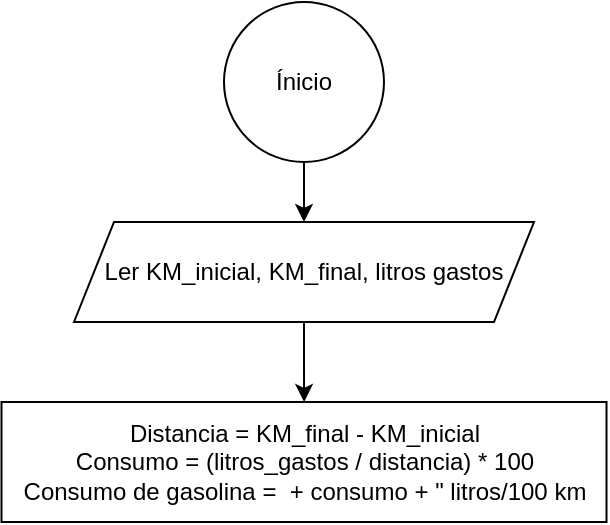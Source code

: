 <mxfile version="24.7.17">
  <diagram name="Página-1" id="Z4mrTOtNPYBhbMwCcj5X">
    <mxGraphModel dx="577" dy="327" grid="1" gridSize="10" guides="1" tooltips="1" connect="1" arrows="1" fold="1" page="1" pageScale="1" pageWidth="827" pageHeight="1169" math="0" shadow="0">
      <root>
        <mxCell id="0" />
        <mxCell id="1" parent="0" />
        <mxCell id="7dysvG6r1pBAgYWHEIjK-5" style="edgeStyle=orthogonalEdgeStyle;rounded=0;orthogonalLoop=1;jettySize=auto;html=1;entryX=0.5;entryY=0;entryDx=0;entryDy=0;" edge="1" parent="1" source="7dysvG6r1pBAgYWHEIjK-1" target="7dysvG6r1pBAgYWHEIjK-2">
          <mxGeometry relative="1" as="geometry" />
        </mxCell>
        <mxCell id="7dysvG6r1pBAgYWHEIjK-1" value="Ínicio" style="ellipse;whiteSpace=wrap;html=1;aspect=fixed;" vertex="1" parent="1">
          <mxGeometry x="360" y="80" width="80" height="80" as="geometry" />
        </mxCell>
        <mxCell id="7dysvG6r1pBAgYWHEIjK-6" style="edgeStyle=orthogonalEdgeStyle;rounded=0;orthogonalLoop=1;jettySize=auto;html=1;" edge="1" parent="1" source="7dysvG6r1pBAgYWHEIjK-2" target="7dysvG6r1pBAgYWHEIjK-3">
          <mxGeometry relative="1" as="geometry" />
        </mxCell>
        <mxCell id="7dysvG6r1pBAgYWHEIjK-2" value="Ler KM_inicial, KM_final, litros gastos" style="shape=parallelogram;perimeter=parallelogramPerimeter;whiteSpace=wrap;html=1;fixedSize=1;" vertex="1" parent="1">
          <mxGeometry x="285" y="190" width="230" height="50" as="geometry" />
        </mxCell>
        <mxCell id="7dysvG6r1pBAgYWHEIjK-3" value="Distancia = KM_final - KM_inicial&lt;div&gt;Consumo = (litros_gastos / distancia) * 100&lt;br&gt;&lt;/div&gt;&lt;div&gt;Consumo de gasolina =&amp;nbsp; + consumo + &quot; litros/100 km&lt;br&gt;&lt;/div&gt;" style="rounded=0;whiteSpace=wrap;html=1;" vertex="1" parent="1">
          <mxGeometry x="248.75" y="280" width="302.5" height="60" as="geometry" />
        </mxCell>
      </root>
    </mxGraphModel>
  </diagram>
</mxfile>
